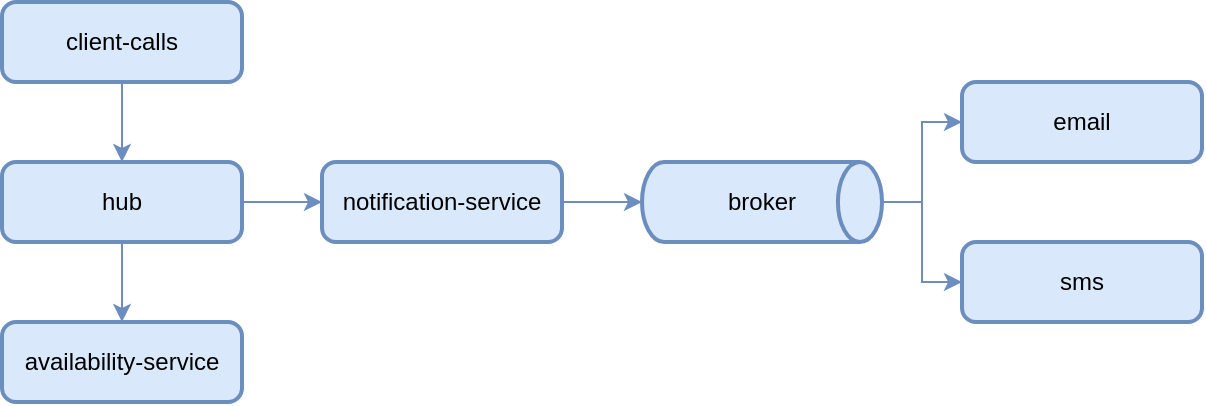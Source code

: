 <mxfile version="23.1.5" type="device">
  <diagram name="Page-1" id="t1UecJLeyFagI6i0iQzS">
    <mxGraphModel dx="1098" dy="517" grid="1" gridSize="10" guides="1" tooltips="1" connect="1" arrows="1" fold="1" page="1" pageScale="1" pageWidth="850" pageHeight="1100" math="0" shadow="0">
      <root>
        <mxCell id="0" />
        <mxCell id="1" parent="0" />
        <mxCell id="7IdPaubcNUhp0BZNhJHB-17" style="edgeStyle=orthogonalEdgeStyle;rounded=0;orthogonalLoop=1;jettySize=auto;html=1;exitX=0.5;exitY=1;exitDx=0;exitDy=0;entryX=0.5;entryY=0;entryDx=0;entryDy=0;shadow=0;fillColor=#dae8fc;strokeColor=#6c8ebf;" parent="1" source="7IdPaubcNUhp0BZNhJHB-5" target="7IdPaubcNUhp0BZNhJHB-8" edge="1">
          <mxGeometry relative="1" as="geometry" />
        </mxCell>
        <mxCell id="7IdPaubcNUhp0BZNhJHB-5" value="client-calls" style="rounded=1;whiteSpace=wrap;html=1;absoluteArcSize=1;arcSize=14;strokeWidth=2;shadow=0;fillColor=#dae8fc;strokeColor=#6c8ebf;" parent="1" vertex="1">
          <mxGeometry x="120" y="200" width="120" height="40" as="geometry" />
        </mxCell>
        <mxCell id="7IdPaubcNUhp0BZNhJHB-18" style="edgeStyle=orthogonalEdgeStyle;rounded=0;orthogonalLoop=1;jettySize=auto;html=1;exitX=1;exitY=0.5;exitDx=0;exitDy=0;entryX=0;entryY=0.5;entryDx=0;entryDy=0;shadow=0;fillColor=#dae8fc;strokeColor=#6c8ebf;" parent="1" source="7IdPaubcNUhp0BZNhJHB-8" target="7IdPaubcNUhp0BZNhJHB-9" edge="1">
          <mxGeometry relative="1" as="geometry" />
        </mxCell>
        <mxCell id="7IdPaubcNUhp0BZNhJHB-25" style="edgeStyle=orthogonalEdgeStyle;rounded=0;orthogonalLoop=1;jettySize=auto;html=1;exitX=0.5;exitY=1;exitDx=0;exitDy=0;entryX=0.5;entryY=0;entryDx=0;entryDy=0;shadow=0;fillColor=#dae8fc;strokeColor=#6c8ebf;" parent="1" source="7IdPaubcNUhp0BZNhJHB-8" target="7IdPaubcNUhp0BZNhJHB-24" edge="1">
          <mxGeometry relative="1" as="geometry" />
        </mxCell>
        <mxCell id="7IdPaubcNUhp0BZNhJHB-8" value="hub" style="rounded=1;whiteSpace=wrap;html=1;absoluteArcSize=1;arcSize=14;strokeWidth=2;shadow=0;fillColor=#dae8fc;strokeColor=#6c8ebf;" parent="1" vertex="1">
          <mxGeometry x="120" y="280" width="120" height="40" as="geometry" />
        </mxCell>
        <mxCell id="7IdPaubcNUhp0BZNhJHB-9" value="notification-service" style="rounded=1;whiteSpace=wrap;html=1;absoluteArcSize=1;arcSize=14;strokeWidth=2;shadow=0;fillColor=#dae8fc;strokeColor=#6c8ebf;" parent="1" vertex="1">
          <mxGeometry x="280" y="280" width="120" height="40" as="geometry" />
        </mxCell>
        <mxCell id="7IdPaubcNUhp0BZNhJHB-22" style="edgeStyle=orthogonalEdgeStyle;rounded=0;orthogonalLoop=1;jettySize=auto;html=1;exitX=1;exitY=0.5;exitDx=0;exitDy=0;exitPerimeter=0;entryX=0;entryY=0.5;entryDx=0;entryDy=0;shadow=0;fillColor=#dae8fc;strokeColor=#6c8ebf;" parent="1" source="7IdPaubcNUhp0BZNhJHB-14" target="7IdPaubcNUhp0BZNhJHB-20" edge="1">
          <mxGeometry relative="1" as="geometry" />
        </mxCell>
        <mxCell id="7IdPaubcNUhp0BZNhJHB-23" style="edgeStyle=orthogonalEdgeStyle;rounded=0;orthogonalLoop=1;jettySize=auto;html=1;exitX=1;exitY=0.5;exitDx=0;exitDy=0;exitPerimeter=0;entryX=0;entryY=0.5;entryDx=0;entryDy=0;shadow=0;fillColor=#dae8fc;strokeColor=#6c8ebf;" parent="1" source="7IdPaubcNUhp0BZNhJHB-14" target="7IdPaubcNUhp0BZNhJHB-21" edge="1">
          <mxGeometry relative="1" as="geometry" />
        </mxCell>
        <mxCell id="7IdPaubcNUhp0BZNhJHB-14" value="broker" style="strokeWidth=2;html=1;shape=mxgraph.flowchart.direct_data;whiteSpace=wrap;shadow=0;fillColor=#dae8fc;strokeColor=#6c8ebf;" parent="1" vertex="1">
          <mxGeometry x="440" y="280" width="120" height="40" as="geometry" />
        </mxCell>
        <mxCell id="7IdPaubcNUhp0BZNhJHB-19" style="edgeStyle=orthogonalEdgeStyle;rounded=0;orthogonalLoop=1;jettySize=auto;html=1;exitX=1;exitY=0.5;exitDx=0;exitDy=0;entryX=0;entryY=0.5;entryDx=0;entryDy=0;entryPerimeter=0;shadow=0;fillColor=#dae8fc;strokeColor=#6c8ebf;" parent="1" source="7IdPaubcNUhp0BZNhJHB-9" target="7IdPaubcNUhp0BZNhJHB-14" edge="1">
          <mxGeometry relative="1" as="geometry" />
        </mxCell>
        <mxCell id="7IdPaubcNUhp0BZNhJHB-20" value="email" style="rounded=1;whiteSpace=wrap;html=1;absoluteArcSize=1;arcSize=14;strokeWidth=2;shadow=0;fillColor=#dae8fc;strokeColor=#6c8ebf;" parent="1" vertex="1">
          <mxGeometry x="600" y="240" width="120" height="40" as="geometry" />
        </mxCell>
        <mxCell id="7IdPaubcNUhp0BZNhJHB-21" value="sms" style="rounded=1;whiteSpace=wrap;html=1;absoluteArcSize=1;arcSize=14;strokeWidth=2;shadow=0;fillColor=#dae8fc;strokeColor=#6c8ebf;" parent="1" vertex="1">
          <mxGeometry x="600" y="320" width="120" height="40" as="geometry" />
        </mxCell>
        <mxCell id="7IdPaubcNUhp0BZNhJHB-24" value="availability-service" style="rounded=1;whiteSpace=wrap;html=1;absoluteArcSize=1;arcSize=14;strokeWidth=2;shadow=0;fillColor=#dae8fc;strokeColor=#6c8ebf;" parent="1" vertex="1">
          <mxGeometry x="120" y="360" width="120" height="40" as="geometry" />
        </mxCell>
      </root>
    </mxGraphModel>
  </diagram>
</mxfile>
